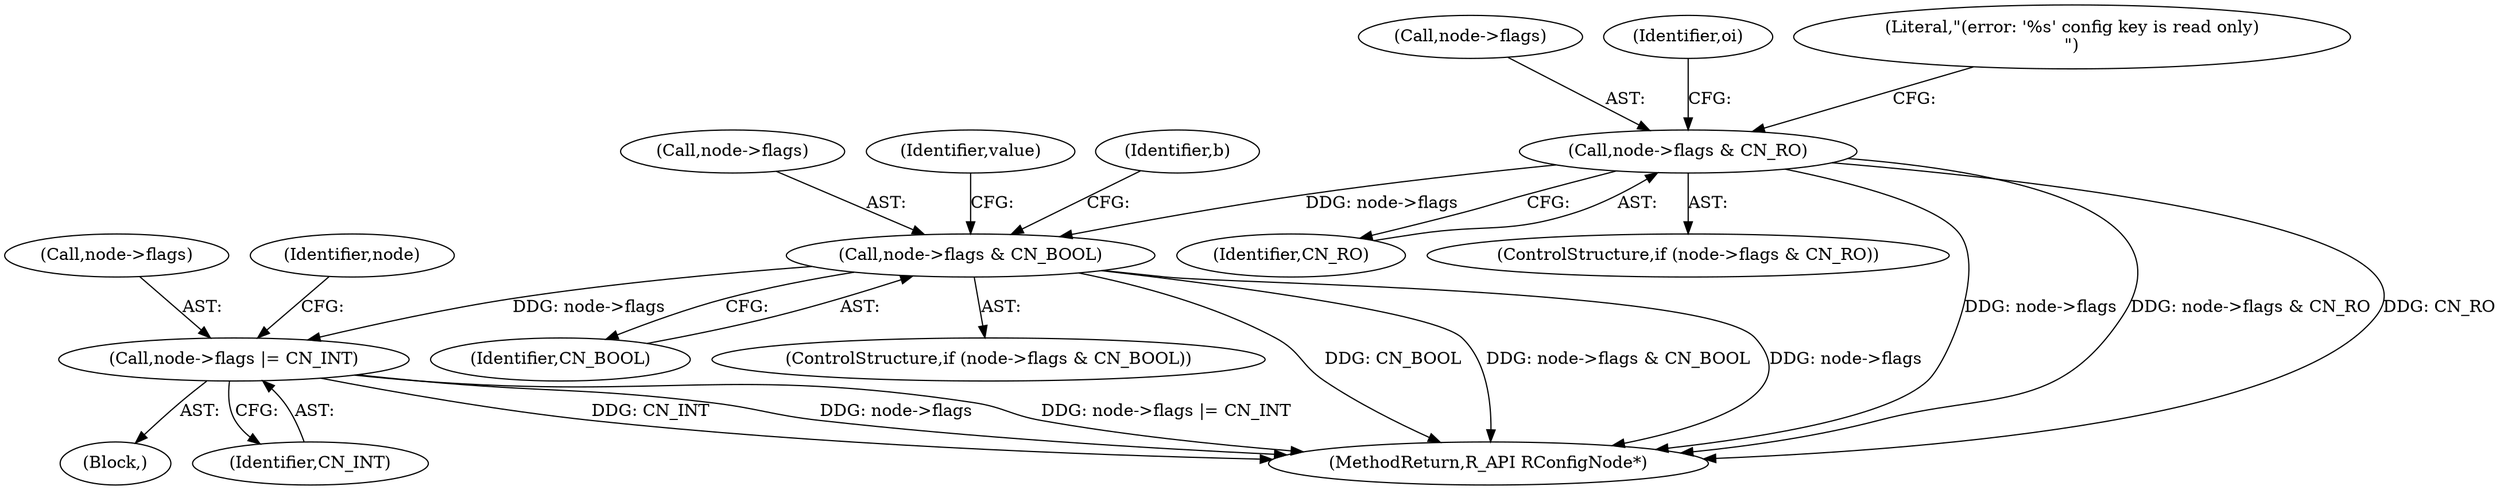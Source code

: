 digraph "0_radare2_f85bc674b2a2256a364fe796351bc1971e106005@pointer" {
"1000133" [label="(Call,node->flags & CN_RO)"];
"1000178" [label="(Call,node->flags & CN_BOOL)"];
"1000295" [label="(Call,node->flags |= CN_INT)"];
"1000179" [label="(Call,node->flags)"];
"1000178" [label="(Call,node->flags & CN_BOOL)"];
"1000182" [label="(Identifier,CN_BOOL)"];
"1000137" [label="(Identifier,CN_RO)"];
"1000134" [label="(Call,node->flags)"];
"1000133" [label="(Call,node->flags & CN_RO)"];
"1000145" [label="(Identifier,oi)"];
"1000221" [label="(Identifier,value)"];
"1000295" [label="(Call,node->flags |= CN_INT)"];
"1000186" [label="(Identifier,b)"];
"1000239" [label="(Block,)"];
"1000296" [label="(Call,node->flags)"];
"1000132" [label="(ControlStructure,if (node->flags & CN_RO))"];
"1000372" [label="(Identifier,node)"];
"1000177" [label="(ControlStructure,if (node->flags & CN_BOOL))"];
"1000140" [label="(Literal,\"(error: '%s' config key is read only)\n\")"];
"1000418" [label="(MethodReturn,R_API RConfigNode*)"];
"1000299" [label="(Identifier,CN_INT)"];
"1000133" -> "1000132"  [label="AST: "];
"1000133" -> "1000137"  [label="CFG: "];
"1000134" -> "1000133"  [label="AST: "];
"1000137" -> "1000133"  [label="AST: "];
"1000140" -> "1000133"  [label="CFG: "];
"1000145" -> "1000133"  [label="CFG: "];
"1000133" -> "1000418"  [label="DDG: node->flags"];
"1000133" -> "1000418"  [label="DDG: node->flags & CN_RO"];
"1000133" -> "1000418"  [label="DDG: CN_RO"];
"1000133" -> "1000178"  [label="DDG: node->flags"];
"1000178" -> "1000177"  [label="AST: "];
"1000178" -> "1000182"  [label="CFG: "];
"1000179" -> "1000178"  [label="AST: "];
"1000182" -> "1000178"  [label="AST: "];
"1000186" -> "1000178"  [label="CFG: "];
"1000221" -> "1000178"  [label="CFG: "];
"1000178" -> "1000418"  [label="DDG: CN_BOOL"];
"1000178" -> "1000418"  [label="DDG: node->flags & CN_BOOL"];
"1000178" -> "1000418"  [label="DDG: node->flags"];
"1000178" -> "1000295"  [label="DDG: node->flags"];
"1000295" -> "1000239"  [label="AST: "];
"1000295" -> "1000299"  [label="CFG: "];
"1000296" -> "1000295"  [label="AST: "];
"1000299" -> "1000295"  [label="AST: "];
"1000372" -> "1000295"  [label="CFG: "];
"1000295" -> "1000418"  [label="DDG: CN_INT"];
"1000295" -> "1000418"  [label="DDG: node->flags"];
"1000295" -> "1000418"  [label="DDG: node->flags |= CN_INT"];
}
